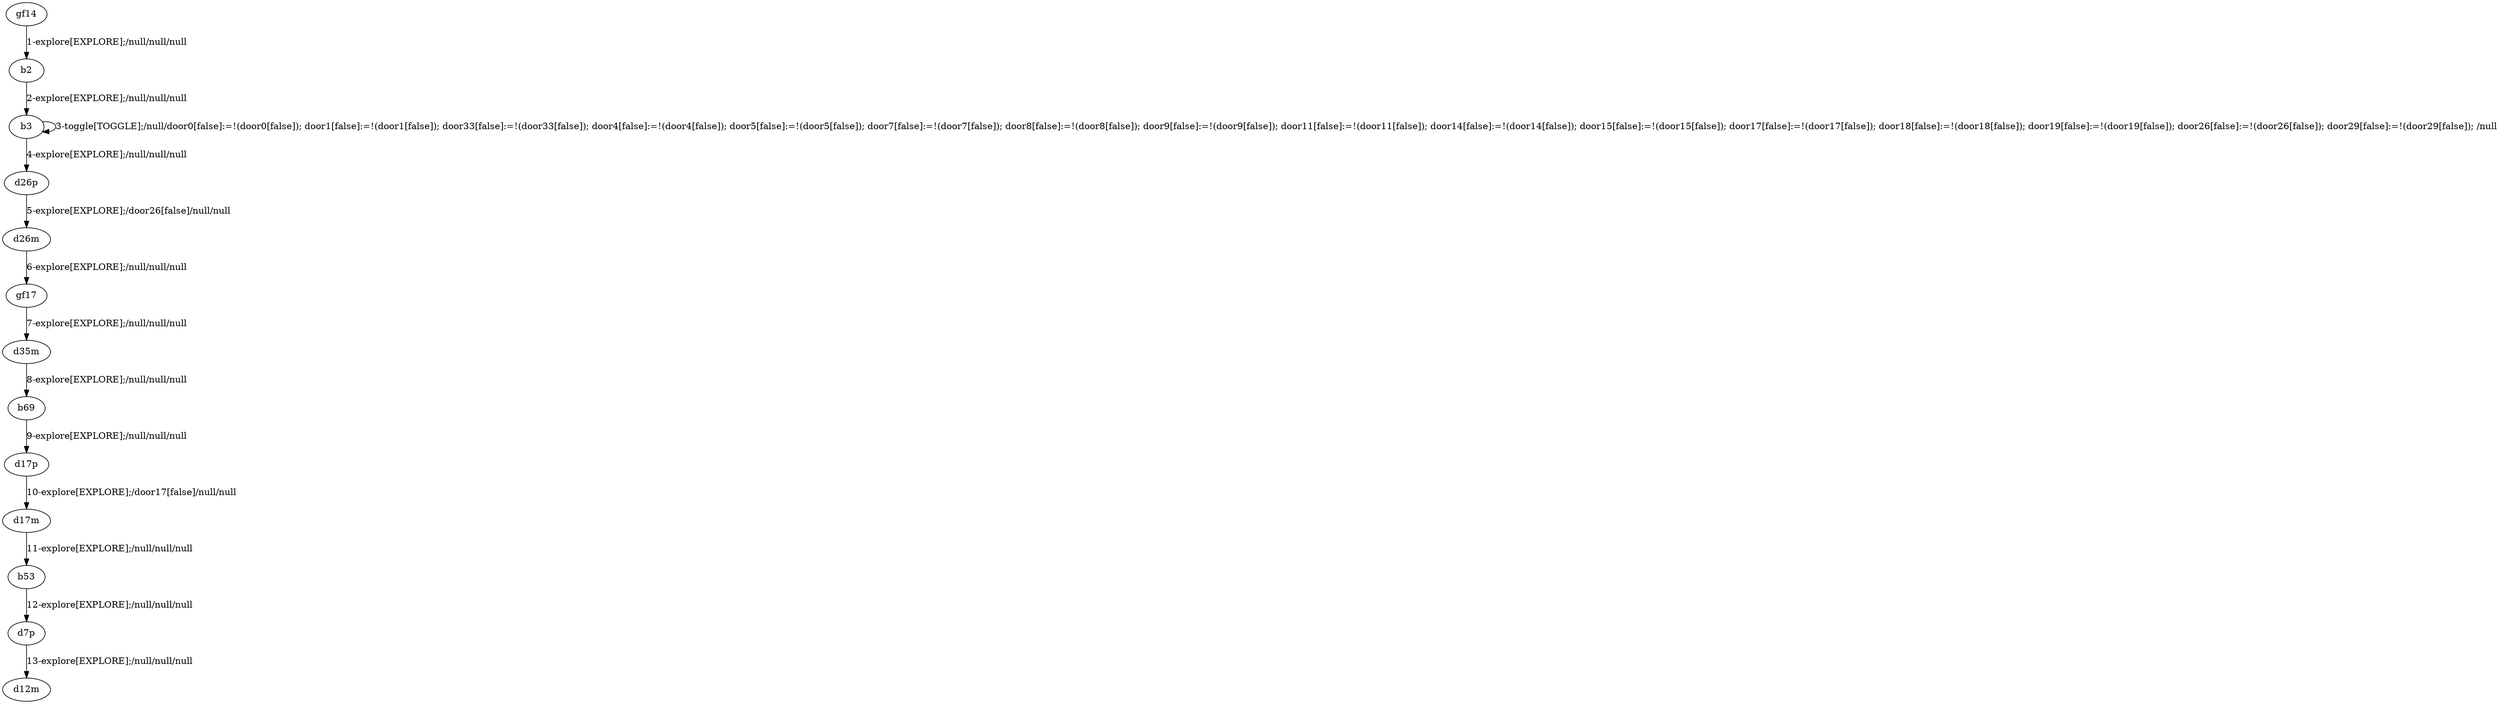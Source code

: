 # Total number of goals covered by this test: 1
# b53 --> d7p

digraph g {
"gf14" -> "b2" [label = "1-explore[EXPLORE];/null/null/null"];
"b2" -> "b3" [label = "2-explore[EXPLORE];/null/null/null"];
"b3" -> "b3" [label = "3-toggle[TOGGLE];/null/door0[false]:=!(door0[false]); door1[false]:=!(door1[false]); door33[false]:=!(door33[false]); door4[false]:=!(door4[false]); door5[false]:=!(door5[false]); door7[false]:=!(door7[false]); door8[false]:=!(door8[false]); door9[false]:=!(door9[false]); door11[false]:=!(door11[false]); door14[false]:=!(door14[false]); door15[false]:=!(door15[false]); door17[false]:=!(door17[false]); door18[false]:=!(door18[false]); door19[false]:=!(door19[false]); door26[false]:=!(door26[false]); door29[false]:=!(door29[false]); /null"];
"b3" -> "d26p" [label = "4-explore[EXPLORE];/null/null/null"];
"d26p" -> "d26m" [label = "5-explore[EXPLORE];/door26[false]/null/null"];
"d26m" -> "gf17" [label = "6-explore[EXPLORE];/null/null/null"];
"gf17" -> "d35m" [label = "7-explore[EXPLORE];/null/null/null"];
"d35m" -> "b69" [label = "8-explore[EXPLORE];/null/null/null"];
"b69" -> "d17p" [label = "9-explore[EXPLORE];/null/null/null"];
"d17p" -> "d17m" [label = "10-explore[EXPLORE];/door17[false]/null/null"];
"d17m" -> "b53" [label = "11-explore[EXPLORE];/null/null/null"];
"b53" -> "d7p" [label = "12-explore[EXPLORE];/null/null/null"];
"d7p" -> "d12m" [label = "13-explore[EXPLORE];/null/null/null"];
}